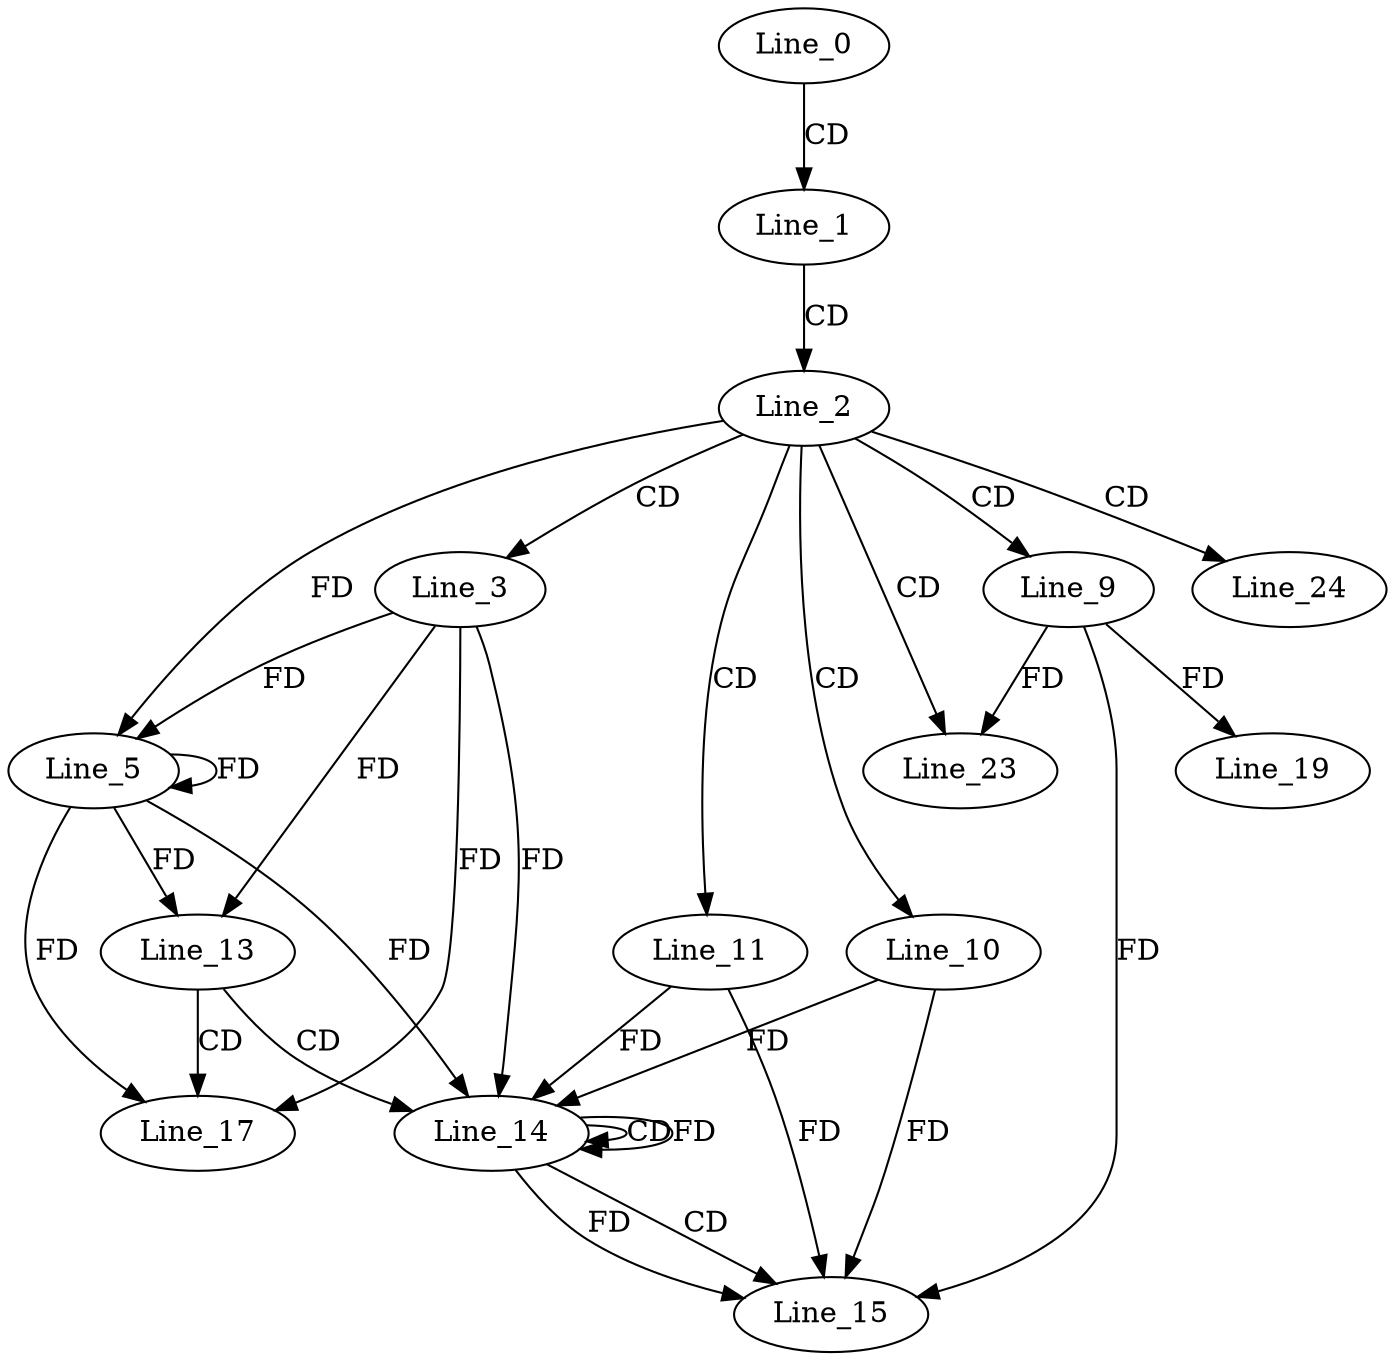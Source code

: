 digraph G {
  Line_0;
  Line_1;
  Line_2;
  Line_3;
  Line_5;
  Line_5;
  Line_9;
  Line_10;
  Line_11;
  Line_13;
  Line_14;
  Line_14;
  Line_14;
  Line_15;
  Line_17;
  Line_19;
  Line_23;
  Line_23;
  Line_24;
  Line_0 -> Line_1 [ label="CD" ];
  Line_1 -> Line_2 [ label="CD" ];
  Line_2 -> Line_3 [ label="CD" ];
  Line_3 -> Line_5 [ label="FD" ];
  Line_5 -> Line_5 [ label="FD" ];
  Line_2 -> Line_5 [ label="FD" ];
  Line_2 -> Line_9 [ label="CD" ];
  Line_2 -> Line_10 [ label="CD" ];
  Line_2 -> Line_11 [ label="CD" ];
  Line_3 -> Line_13 [ label="FD" ];
  Line_5 -> Line_13 [ label="FD" ];
  Line_13 -> Line_14 [ label="CD" ];
  Line_14 -> Line_14 [ label="CD" ];
  Line_14 -> Line_14 [ label="FD" ];
  Line_11 -> Line_14 [ label="FD" ];
  Line_3 -> Line_14 [ label="FD" ];
  Line_5 -> Line_14 [ label="FD" ];
  Line_10 -> Line_14 [ label="FD" ];
  Line_14 -> Line_15 [ label="CD" ];
  Line_9 -> Line_15 [ label="FD" ];
  Line_10 -> Line_15 [ label="FD" ];
  Line_14 -> Line_15 [ label="FD" ];
  Line_11 -> Line_15 [ label="FD" ];
  Line_13 -> Line_17 [ label="CD" ];
  Line_3 -> Line_17 [ label="FD" ];
  Line_5 -> Line_17 [ label="FD" ];
  Line_9 -> Line_19 [ label="FD" ];
  Line_2 -> Line_23 [ label="CD" ];
  Line_9 -> Line_23 [ label="FD" ];
  Line_2 -> Line_24 [ label="CD" ];
}

